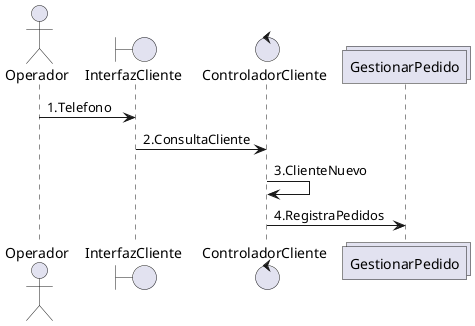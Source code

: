 @startuml

actor Operador 
boundary InterfazCliente
control ControladorCliente
collections GestionarPedido


Operador -> InterfazCliente : 1.Telefono
InterfazCliente -> ControladorCliente : 2.ConsultaCliente
ControladorCliente -> ControladorCliente : 3.ClienteNuevo
ControladorCliente -> GestionarPedido : 4.RegistraPedidos



@enduml

